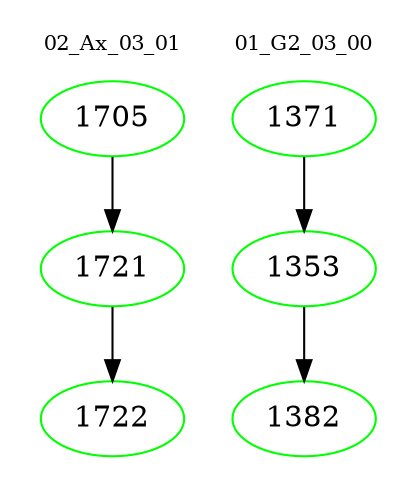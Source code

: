 digraph{
subgraph cluster_0 {
color = white
label = "02_Ax_03_01";
fontsize=10;
T0_1705 [label="1705", color="green"]
T0_1705 -> T0_1721 [color="black"]
T0_1721 [label="1721", color="green"]
T0_1721 -> T0_1722 [color="black"]
T0_1722 [label="1722", color="green"]
}
subgraph cluster_1 {
color = white
label = "01_G2_03_00";
fontsize=10;
T1_1371 [label="1371", color="green"]
T1_1371 -> T1_1353 [color="black"]
T1_1353 [label="1353", color="green"]
T1_1353 -> T1_1382 [color="black"]
T1_1382 [label="1382", color="green"]
}
}

